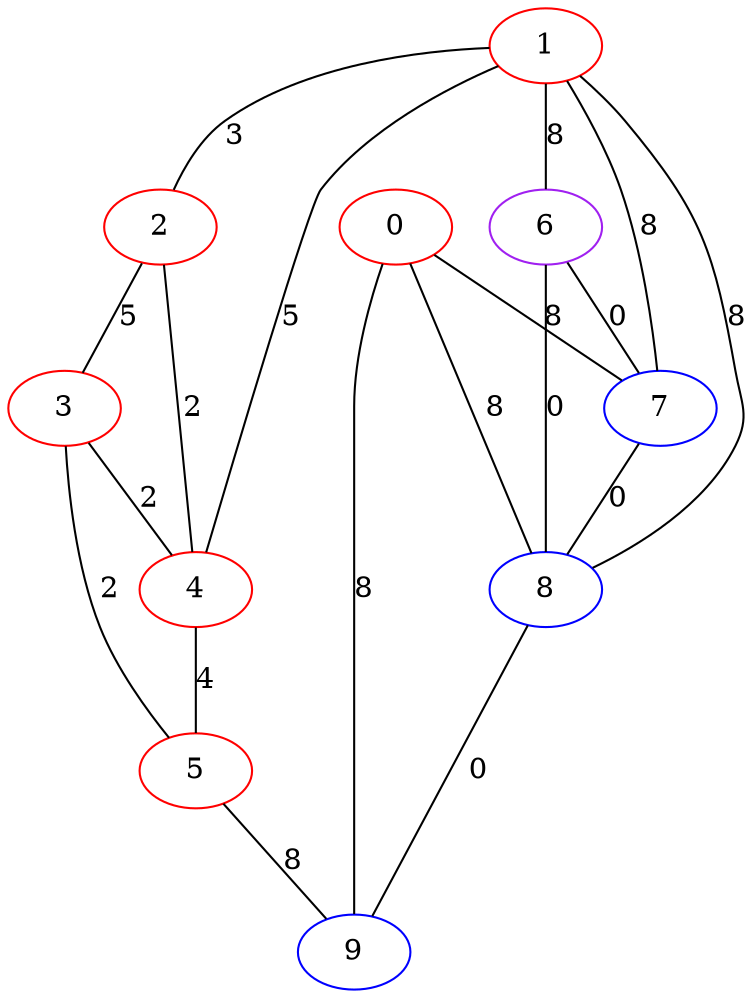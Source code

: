 graph "" {
0 [color=red, weight=1];
1 [color=red, weight=1];
2 [color=red, weight=1];
3 [color=red, weight=1];
4 [color=red, weight=1];
5 [color=red, weight=1];
6 [color=purple, weight=4];
7 [color=blue, weight=3];
8 [color=blue, weight=3];
9 [color=blue, weight=3];
0 -- 8  [key=0, label=8];
0 -- 9  [key=0, label=8];
0 -- 7  [key=0, label=8];
1 -- 8  [key=0, label=8];
1 -- 2  [key=0, label=3];
1 -- 4  [key=0, label=5];
1 -- 6  [key=0, label=8];
1 -- 7  [key=0, label=8];
2 -- 3  [key=0, label=5];
2 -- 4  [key=0, label=2];
3 -- 4  [key=0, label=2];
3 -- 5  [key=0, label=2];
4 -- 5  [key=0, label=4];
5 -- 9  [key=0, label=8];
6 -- 8  [key=0, label=0];
6 -- 7  [key=0, label=0];
7 -- 8  [key=0, label=0];
8 -- 9  [key=0, label=0];
}
